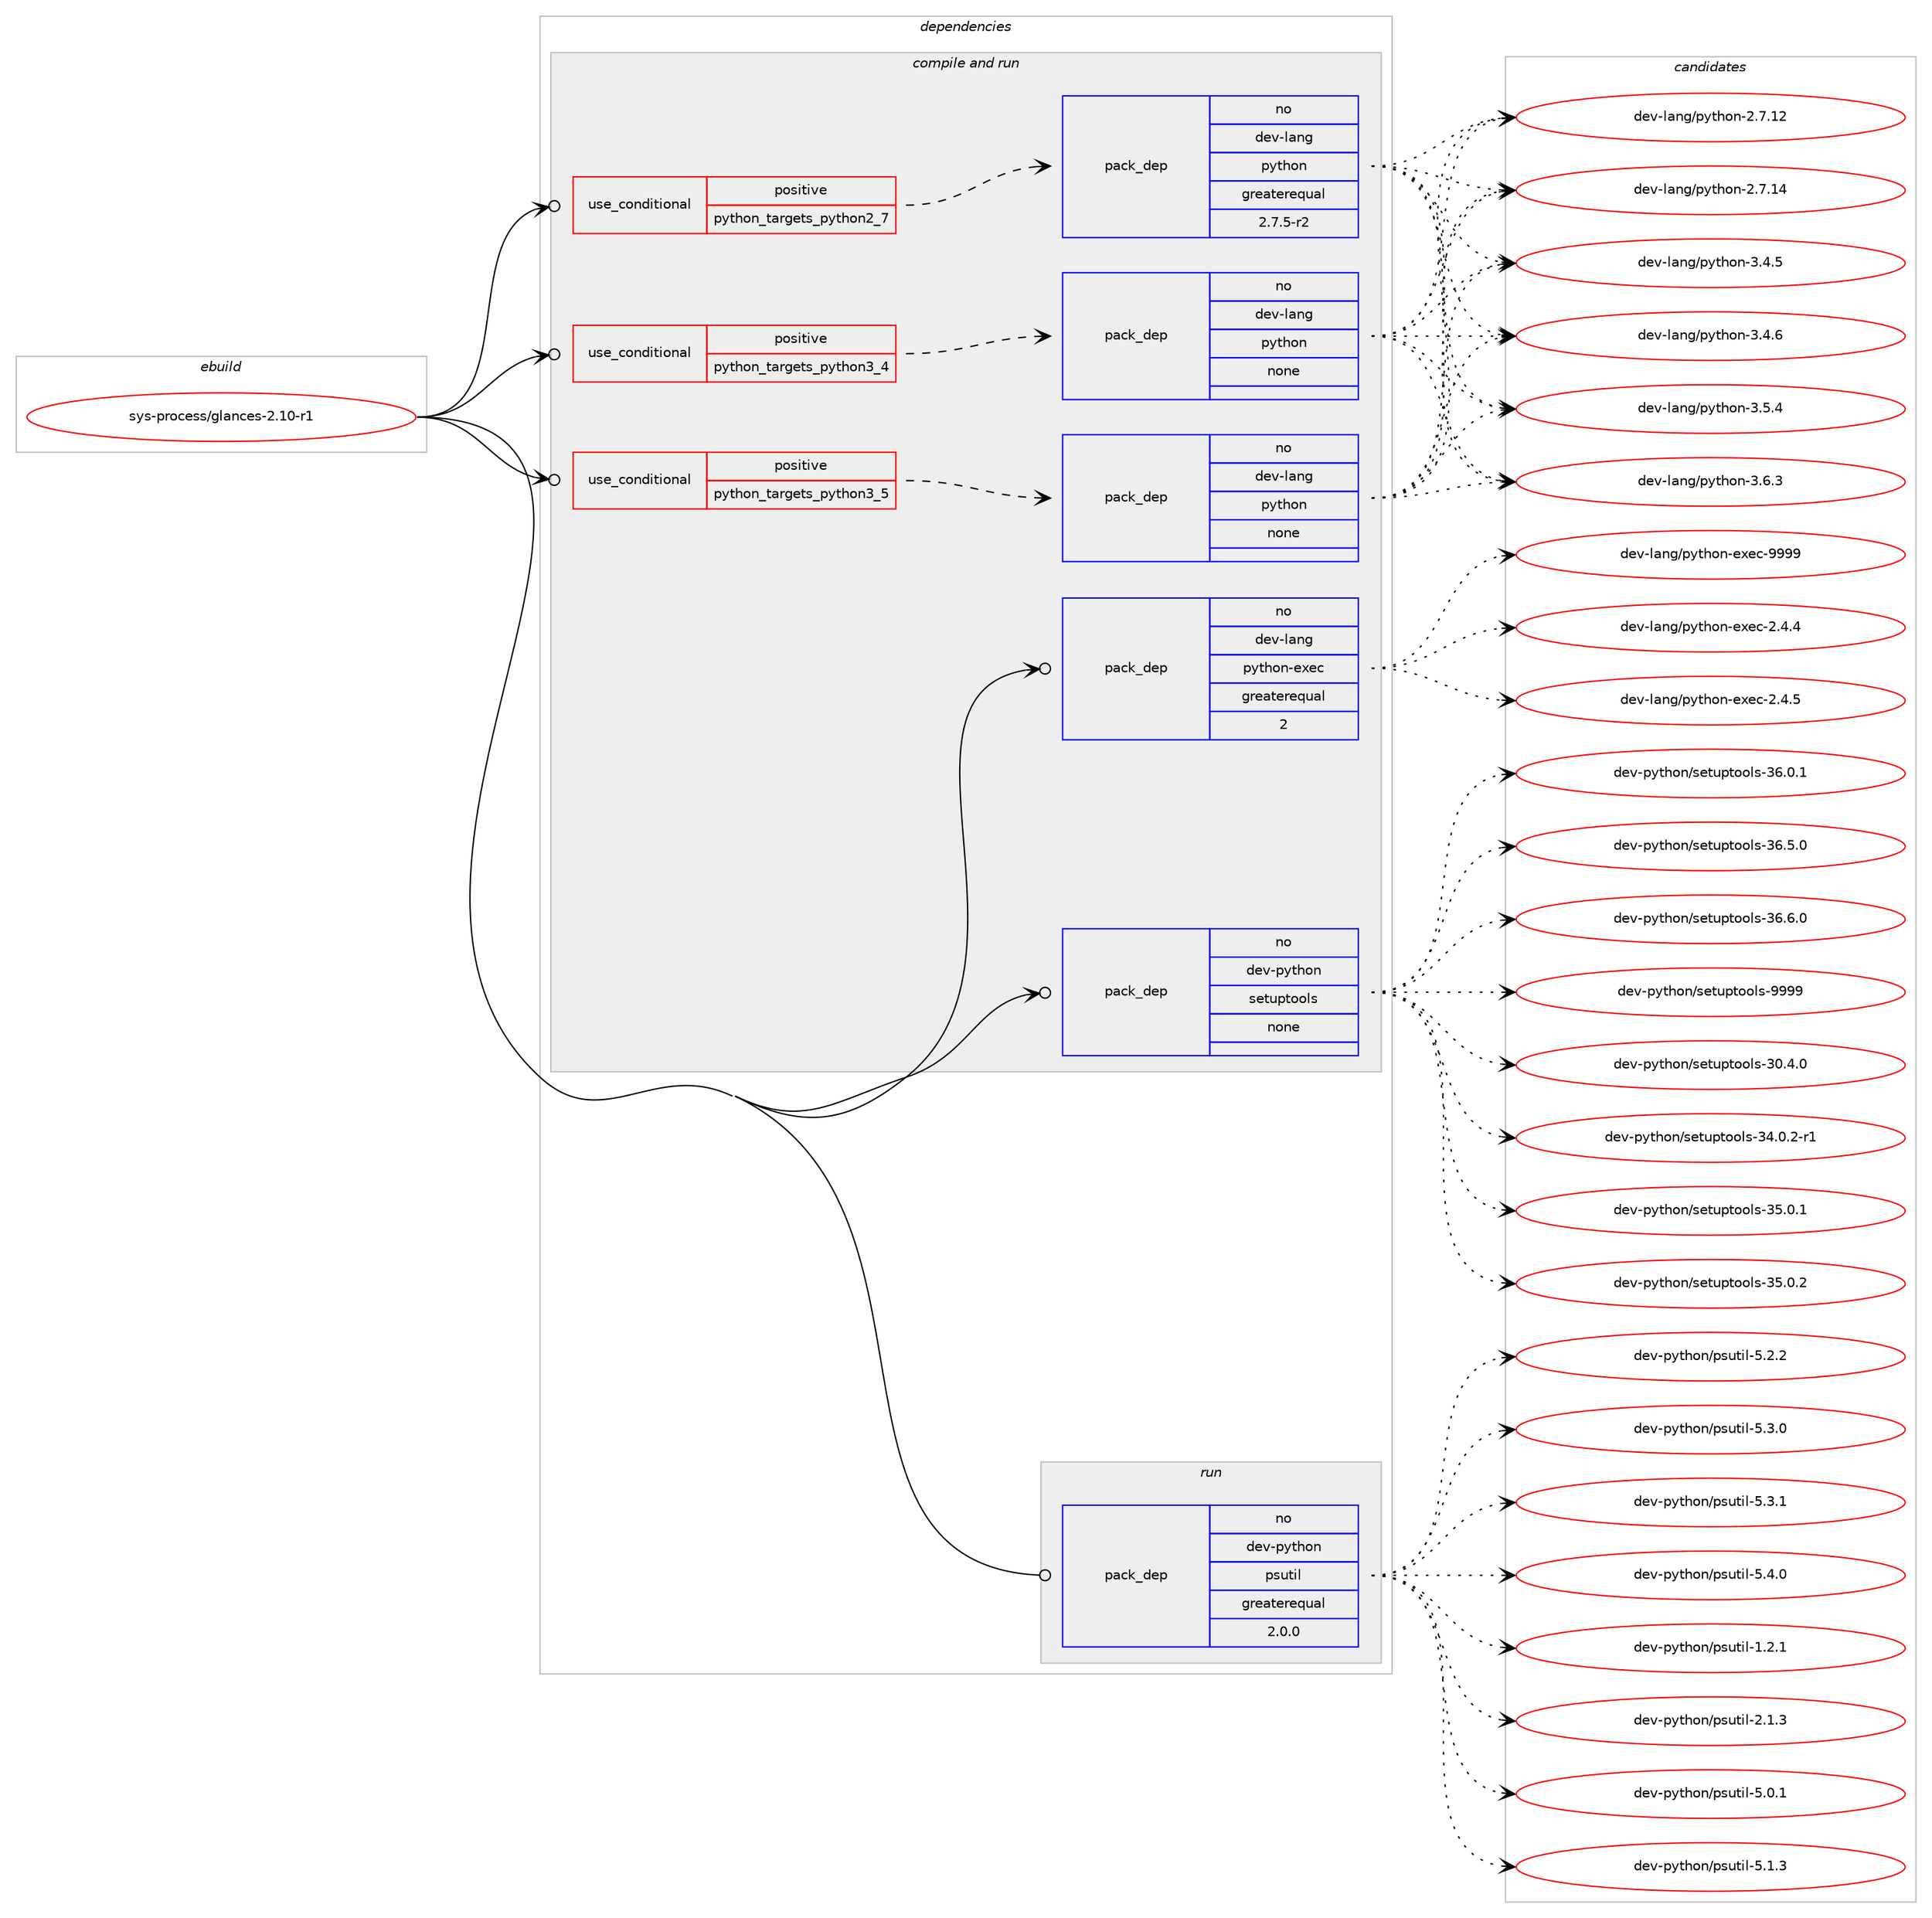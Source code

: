 digraph prolog {

# *************
# Graph options
# *************

newrank=true;
concentrate=true;
compound=true;
graph [rankdir=LR,fontname=Helvetica,fontsize=10,ranksep=1.5];#, ranksep=2.5, nodesep=0.2];
edge  [arrowhead=vee];
node  [fontname=Helvetica,fontsize=10];

# **********
# The ebuild
# **********

subgraph cluster_leftcol {
color=gray;
rank=same;
label=<<i>ebuild</i>>;
id [label="sys-process/glances-2.10-r1", color=red, width=4, href="../sys-process/glances-2.10-r1.svg"];
}

# ****************
# The dependencies
# ****************

subgraph cluster_midcol {
color=gray;
label=<<i>dependencies</i>>;
subgraph cluster_compile {
fillcolor="#eeeeee";
style=filled;
label=<<i>compile</i>>;
}
subgraph cluster_compileandrun {
fillcolor="#eeeeee";
style=filled;
label=<<i>compile and run</i>>;
subgraph cond118755 {
dependency496841 [label=<<TABLE BORDER="0" CELLBORDER="1" CELLSPACING="0" CELLPADDING="4"><TR><TD ROWSPAN="3" CELLPADDING="10">use_conditional</TD></TR><TR><TD>positive</TD></TR><TR><TD>python_targets_python2_7</TD></TR></TABLE>>, shape=none, color=red];
subgraph pack369259 {
dependency496842 [label=<<TABLE BORDER="0" CELLBORDER="1" CELLSPACING="0" CELLPADDING="4" WIDTH="220"><TR><TD ROWSPAN="6" CELLPADDING="30">pack_dep</TD></TR><TR><TD WIDTH="110">no</TD></TR><TR><TD>dev-lang</TD></TR><TR><TD>python</TD></TR><TR><TD>greaterequal</TD></TR><TR><TD>2.7.5-r2</TD></TR></TABLE>>, shape=none, color=blue];
}
dependency496841:e -> dependency496842:w [weight=20,style="dashed",arrowhead="vee"];
}
id:e -> dependency496841:w [weight=20,style="solid",arrowhead="odotvee"];
subgraph cond118756 {
dependency496843 [label=<<TABLE BORDER="0" CELLBORDER="1" CELLSPACING="0" CELLPADDING="4"><TR><TD ROWSPAN="3" CELLPADDING="10">use_conditional</TD></TR><TR><TD>positive</TD></TR><TR><TD>python_targets_python3_4</TD></TR></TABLE>>, shape=none, color=red];
subgraph pack369260 {
dependency496844 [label=<<TABLE BORDER="0" CELLBORDER="1" CELLSPACING="0" CELLPADDING="4" WIDTH="220"><TR><TD ROWSPAN="6" CELLPADDING="30">pack_dep</TD></TR><TR><TD WIDTH="110">no</TD></TR><TR><TD>dev-lang</TD></TR><TR><TD>python</TD></TR><TR><TD>none</TD></TR><TR><TD></TD></TR></TABLE>>, shape=none, color=blue];
}
dependency496843:e -> dependency496844:w [weight=20,style="dashed",arrowhead="vee"];
}
id:e -> dependency496843:w [weight=20,style="solid",arrowhead="odotvee"];
subgraph cond118757 {
dependency496845 [label=<<TABLE BORDER="0" CELLBORDER="1" CELLSPACING="0" CELLPADDING="4"><TR><TD ROWSPAN="3" CELLPADDING="10">use_conditional</TD></TR><TR><TD>positive</TD></TR><TR><TD>python_targets_python3_5</TD></TR></TABLE>>, shape=none, color=red];
subgraph pack369261 {
dependency496846 [label=<<TABLE BORDER="0" CELLBORDER="1" CELLSPACING="0" CELLPADDING="4" WIDTH="220"><TR><TD ROWSPAN="6" CELLPADDING="30">pack_dep</TD></TR><TR><TD WIDTH="110">no</TD></TR><TR><TD>dev-lang</TD></TR><TR><TD>python</TD></TR><TR><TD>none</TD></TR><TR><TD></TD></TR></TABLE>>, shape=none, color=blue];
}
dependency496845:e -> dependency496846:w [weight=20,style="dashed",arrowhead="vee"];
}
id:e -> dependency496845:w [weight=20,style="solid",arrowhead="odotvee"];
subgraph pack369262 {
dependency496847 [label=<<TABLE BORDER="0" CELLBORDER="1" CELLSPACING="0" CELLPADDING="4" WIDTH="220"><TR><TD ROWSPAN="6" CELLPADDING="30">pack_dep</TD></TR><TR><TD WIDTH="110">no</TD></TR><TR><TD>dev-lang</TD></TR><TR><TD>python-exec</TD></TR><TR><TD>greaterequal</TD></TR><TR><TD>2</TD></TR></TABLE>>, shape=none, color=blue];
}
id:e -> dependency496847:w [weight=20,style="solid",arrowhead="odotvee"];
subgraph pack369263 {
dependency496848 [label=<<TABLE BORDER="0" CELLBORDER="1" CELLSPACING="0" CELLPADDING="4" WIDTH="220"><TR><TD ROWSPAN="6" CELLPADDING="30">pack_dep</TD></TR><TR><TD WIDTH="110">no</TD></TR><TR><TD>dev-python</TD></TR><TR><TD>setuptools</TD></TR><TR><TD>none</TD></TR><TR><TD></TD></TR></TABLE>>, shape=none, color=blue];
}
id:e -> dependency496848:w [weight=20,style="solid",arrowhead="odotvee"];
}
subgraph cluster_run {
fillcolor="#eeeeee";
style=filled;
label=<<i>run</i>>;
subgraph pack369264 {
dependency496849 [label=<<TABLE BORDER="0" CELLBORDER="1" CELLSPACING="0" CELLPADDING="4" WIDTH="220"><TR><TD ROWSPAN="6" CELLPADDING="30">pack_dep</TD></TR><TR><TD WIDTH="110">no</TD></TR><TR><TD>dev-python</TD></TR><TR><TD>psutil</TD></TR><TR><TD>greaterequal</TD></TR><TR><TD>2.0.0</TD></TR></TABLE>>, shape=none, color=blue];
}
id:e -> dependency496849:w [weight=20,style="solid",arrowhead="odot"];
}
}

# **************
# The candidates
# **************

subgraph cluster_choices {
rank=same;
color=gray;
label=<<i>candidates</i>>;

subgraph choice369259 {
color=black;
nodesep=1;
choice10010111845108971101034711212111610411111045504655464950 [label="dev-lang/python-2.7.12", color=red, width=4,href="../dev-lang/python-2.7.12.svg"];
choice10010111845108971101034711212111610411111045504655464952 [label="dev-lang/python-2.7.14", color=red, width=4,href="../dev-lang/python-2.7.14.svg"];
choice100101118451089711010347112121116104111110455146524653 [label="dev-lang/python-3.4.5", color=red, width=4,href="../dev-lang/python-3.4.5.svg"];
choice100101118451089711010347112121116104111110455146524654 [label="dev-lang/python-3.4.6", color=red, width=4,href="../dev-lang/python-3.4.6.svg"];
choice100101118451089711010347112121116104111110455146534652 [label="dev-lang/python-3.5.4", color=red, width=4,href="../dev-lang/python-3.5.4.svg"];
choice100101118451089711010347112121116104111110455146544651 [label="dev-lang/python-3.6.3", color=red, width=4,href="../dev-lang/python-3.6.3.svg"];
dependency496842:e -> choice10010111845108971101034711212111610411111045504655464950:w [style=dotted,weight="100"];
dependency496842:e -> choice10010111845108971101034711212111610411111045504655464952:w [style=dotted,weight="100"];
dependency496842:e -> choice100101118451089711010347112121116104111110455146524653:w [style=dotted,weight="100"];
dependency496842:e -> choice100101118451089711010347112121116104111110455146524654:w [style=dotted,weight="100"];
dependency496842:e -> choice100101118451089711010347112121116104111110455146534652:w [style=dotted,weight="100"];
dependency496842:e -> choice100101118451089711010347112121116104111110455146544651:w [style=dotted,weight="100"];
}
subgraph choice369260 {
color=black;
nodesep=1;
choice10010111845108971101034711212111610411111045504655464950 [label="dev-lang/python-2.7.12", color=red, width=4,href="../dev-lang/python-2.7.12.svg"];
choice10010111845108971101034711212111610411111045504655464952 [label="dev-lang/python-2.7.14", color=red, width=4,href="../dev-lang/python-2.7.14.svg"];
choice100101118451089711010347112121116104111110455146524653 [label="dev-lang/python-3.4.5", color=red, width=4,href="../dev-lang/python-3.4.5.svg"];
choice100101118451089711010347112121116104111110455146524654 [label="dev-lang/python-3.4.6", color=red, width=4,href="../dev-lang/python-3.4.6.svg"];
choice100101118451089711010347112121116104111110455146534652 [label="dev-lang/python-3.5.4", color=red, width=4,href="../dev-lang/python-3.5.4.svg"];
choice100101118451089711010347112121116104111110455146544651 [label="dev-lang/python-3.6.3", color=red, width=4,href="../dev-lang/python-3.6.3.svg"];
dependency496844:e -> choice10010111845108971101034711212111610411111045504655464950:w [style=dotted,weight="100"];
dependency496844:e -> choice10010111845108971101034711212111610411111045504655464952:w [style=dotted,weight="100"];
dependency496844:e -> choice100101118451089711010347112121116104111110455146524653:w [style=dotted,weight="100"];
dependency496844:e -> choice100101118451089711010347112121116104111110455146524654:w [style=dotted,weight="100"];
dependency496844:e -> choice100101118451089711010347112121116104111110455146534652:w [style=dotted,weight="100"];
dependency496844:e -> choice100101118451089711010347112121116104111110455146544651:w [style=dotted,weight="100"];
}
subgraph choice369261 {
color=black;
nodesep=1;
choice10010111845108971101034711212111610411111045504655464950 [label="dev-lang/python-2.7.12", color=red, width=4,href="../dev-lang/python-2.7.12.svg"];
choice10010111845108971101034711212111610411111045504655464952 [label="dev-lang/python-2.7.14", color=red, width=4,href="../dev-lang/python-2.7.14.svg"];
choice100101118451089711010347112121116104111110455146524653 [label="dev-lang/python-3.4.5", color=red, width=4,href="../dev-lang/python-3.4.5.svg"];
choice100101118451089711010347112121116104111110455146524654 [label="dev-lang/python-3.4.6", color=red, width=4,href="../dev-lang/python-3.4.6.svg"];
choice100101118451089711010347112121116104111110455146534652 [label="dev-lang/python-3.5.4", color=red, width=4,href="../dev-lang/python-3.5.4.svg"];
choice100101118451089711010347112121116104111110455146544651 [label="dev-lang/python-3.6.3", color=red, width=4,href="../dev-lang/python-3.6.3.svg"];
dependency496846:e -> choice10010111845108971101034711212111610411111045504655464950:w [style=dotted,weight="100"];
dependency496846:e -> choice10010111845108971101034711212111610411111045504655464952:w [style=dotted,weight="100"];
dependency496846:e -> choice100101118451089711010347112121116104111110455146524653:w [style=dotted,weight="100"];
dependency496846:e -> choice100101118451089711010347112121116104111110455146524654:w [style=dotted,weight="100"];
dependency496846:e -> choice100101118451089711010347112121116104111110455146534652:w [style=dotted,weight="100"];
dependency496846:e -> choice100101118451089711010347112121116104111110455146544651:w [style=dotted,weight="100"];
}
subgraph choice369262 {
color=black;
nodesep=1;
choice1001011184510897110103471121211161041111104510112010199455046524652 [label="dev-lang/python-exec-2.4.4", color=red, width=4,href="../dev-lang/python-exec-2.4.4.svg"];
choice1001011184510897110103471121211161041111104510112010199455046524653 [label="dev-lang/python-exec-2.4.5", color=red, width=4,href="../dev-lang/python-exec-2.4.5.svg"];
choice10010111845108971101034711212111610411111045101120101994557575757 [label="dev-lang/python-exec-9999", color=red, width=4,href="../dev-lang/python-exec-9999.svg"];
dependency496847:e -> choice1001011184510897110103471121211161041111104510112010199455046524652:w [style=dotted,weight="100"];
dependency496847:e -> choice1001011184510897110103471121211161041111104510112010199455046524653:w [style=dotted,weight="100"];
dependency496847:e -> choice10010111845108971101034711212111610411111045101120101994557575757:w [style=dotted,weight="100"];
}
subgraph choice369263 {
color=black;
nodesep=1;
choice100101118451121211161041111104711510111611711211611111110811545514846524648 [label="dev-python/setuptools-30.4.0", color=red, width=4,href="../dev-python/setuptools-30.4.0.svg"];
choice1001011184511212111610411111047115101116117112116111111108115455152464846504511449 [label="dev-python/setuptools-34.0.2-r1", color=red, width=4,href="../dev-python/setuptools-34.0.2-r1.svg"];
choice100101118451121211161041111104711510111611711211611111110811545515346484649 [label="dev-python/setuptools-35.0.1", color=red, width=4,href="../dev-python/setuptools-35.0.1.svg"];
choice100101118451121211161041111104711510111611711211611111110811545515346484650 [label="dev-python/setuptools-35.0.2", color=red, width=4,href="../dev-python/setuptools-35.0.2.svg"];
choice100101118451121211161041111104711510111611711211611111110811545515446484649 [label="dev-python/setuptools-36.0.1", color=red, width=4,href="../dev-python/setuptools-36.0.1.svg"];
choice100101118451121211161041111104711510111611711211611111110811545515446534648 [label="dev-python/setuptools-36.5.0", color=red, width=4,href="../dev-python/setuptools-36.5.0.svg"];
choice100101118451121211161041111104711510111611711211611111110811545515446544648 [label="dev-python/setuptools-36.6.0", color=red, width=4,href="../dev-python/setuptools-36.6.0.svg"];
choice10010111845112121116104111110471151011161171121161111111081154557575757 [label="dev-python/setuptools-9999", color=red, width=4,href="../dev-python/setuptools-9999.svg"];
dependency496848:e -> choice100101118451121211161041111104711510111611711211611111110811545514846524648:w [style=dotted,weight="100"];
dependency496848:e -> choice1001011184511212111610411111047115101116117112116111111108115455152464846504511449:w [style=dotted,weight="100"];
dependency496848:e -> choice100101118451121211161041111104711510111611711211611111110811545515346484649:w [style=dotted,weight="100"];
dependency496848:e -> choice100101118451121211161041111104711510111611711211611111110811545515346484650:w [style=dotted,weight="100"];
dependency496848:e -> choice100101118451121211161041111104711510111611711211611111110811545515446484649:w [style=dotted,weight="100"];
dependency496848:e -> choice100101118451121211161041111104711510111611711211611111110811545515446534648:w [style=dotted,weight="100"];
dependency496848:e -> choice100101118451121211161041111104711510111611711211611111110811545515446544648:w [style=dotted,weight="100"];
dependency496848:e -> choice10010111845112121116104111110471151011161171121161111111081154557575757:w [style=dotted,weight="100"];
}
subgraph choice369264 {
color=black;
nodesep=1;
choice1001011184511212111610411111047112115117116105108454946504649 [label="dev-python/psutil-1.2.1", color=red, width=4,href="../dev-python/psutil-1.2.1.svg"];
choice1001011184511212111610411111047112115117116105108455046494651 [label="dev-python/psutil-2.1.3", color=red, width=4,href="../dev-python/psutil-2.1.3.svg"];
choice1001011184511212111610411111047112115117116105108455346484649 [label="dev-python/psutil-5.0.1", color=red, width=4,href="../dev-python/psutil-5.0.1.svg"];
choice1001011184511212111610411111047112115117116105108455346494651 [label="dev-python/psutil-5.1.3", color=red, width=4,href="../dev-python/psutil-5.1.3.svg"];
choice1001011184511212111610411111047112115117116105108455346504650 [label="dev-python/psutil-5.2.2", color=red, width=4,href="../dev-python/psutil-5.2.2.svg"];
choice1001011184511212111610411111047112115117116105108455346514648 [label="dev-python/psutil-5.3.0", color=red, width=4,href="../dev-python/psutil-5.3.0.svg"];
choice1001011184511212111610411111047112115117116105108455346514649 [label="dev-python/psutil-5.3.1", color=red, width=4,href="../dev-python/psutil-5.3.1.svg"];
choice1001011184511212111610411111047112115117116105108455346524648 [label="dev-python/psutil-5.4.0", color=red, width=4,href="../dev-python/psutil-5.4.0.svg"];
dependency496849:e -> choice1001011184511212111610411111047112115117116105108454946504649:w [style=dotted,weight="100"];
dependency496849:e -> choice1001011184511212111610411111047112115117116105108455046494651:w [style=dotted,weight="100"];
dependency496849:e -> choice1001011184511212111610411111047112115117116105108455346484649:w [style=dotted,weight="100"];
dependency496849:e -> choice1001011184511212111610411111047112115117116105108455346494651:w [style=dotted,weight="100"];
dependency496849:e -> choice1001011184511212111610411111047112115117116105108455346504650:w [style=dotted,weight="100"];
dependency496849:e -> choice1001011184511212111610411111047112115117116105108455346514648:w [style=dotted,weight="100"];
dependency496849:e -> choice1001011184511212111610411111047112115117116105108455346514649:w [style=dotted,weight="100"];
dependency496849:e -> choice1001011184511212111610411111047112115117116105108455346524648:w [style=dotted,weight="100"];
}
}

}
